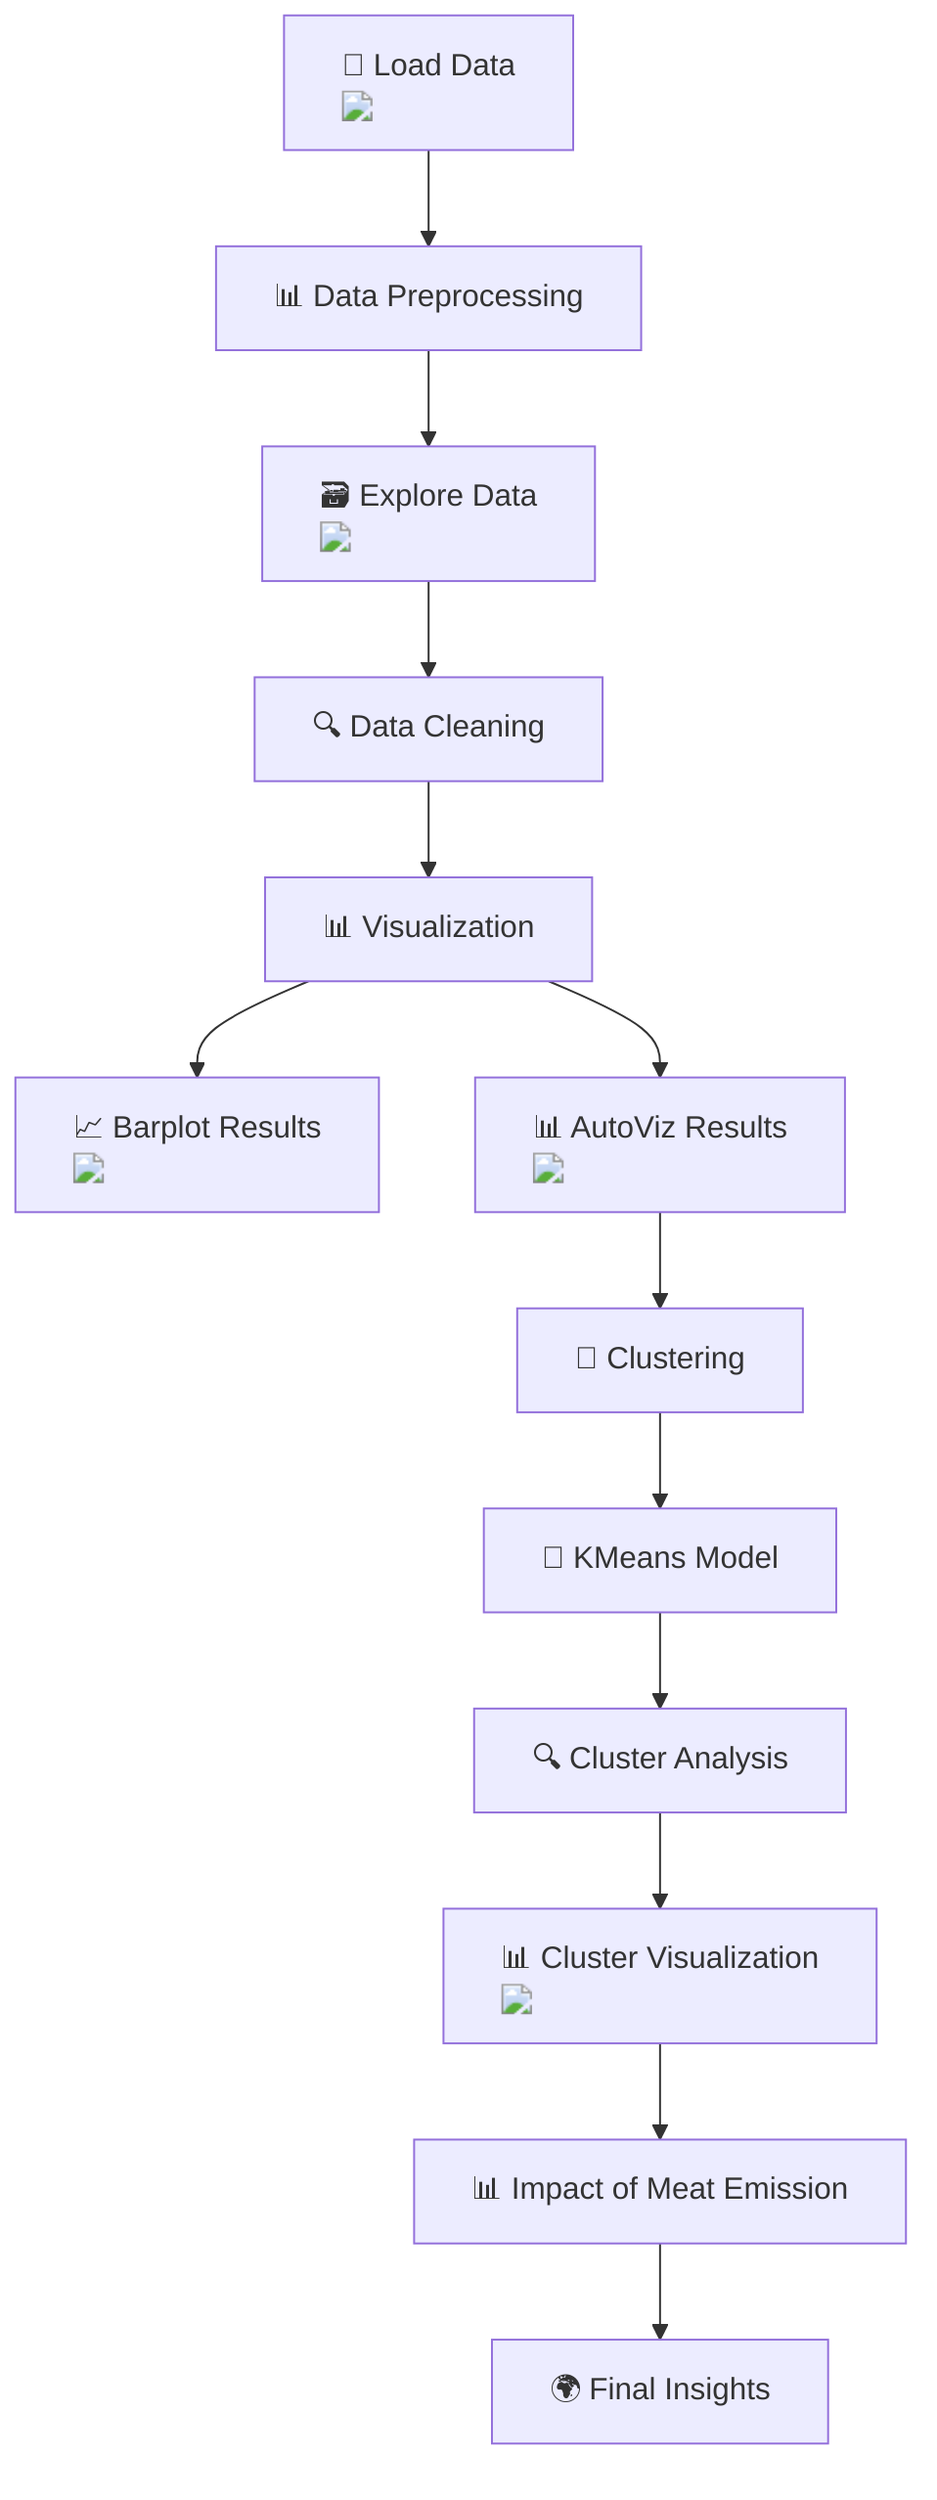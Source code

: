 flowchart TD
    A["📁 Load Data <img src='file.svg' />"] --> B["📊 Data Preprocessing"]
    B --> C["🗃️ Explore Data <img src='table.svg' />"]
    C --> D["🔍 Data Cleaning"]
    D --> E["📊 Visualization"]
    E --> F["📈 Barplot Results <img src='barplot_template.svg' />"]
    E --> G["📊 AutoViz Results <img src='barplot_template.svg' />"]
    G --> H["👥 Clustering"]
    H --> I["🧠 KMeans Model"]
    I --> J["🔍 Cluster Analysis"]
    J --> K["📊 Cluster Visualization <img src='barplot_template.svg' />"]
    K --> L["📊 Impact of Meat Emission"]
    L --> M["🌍 Final Insights"]